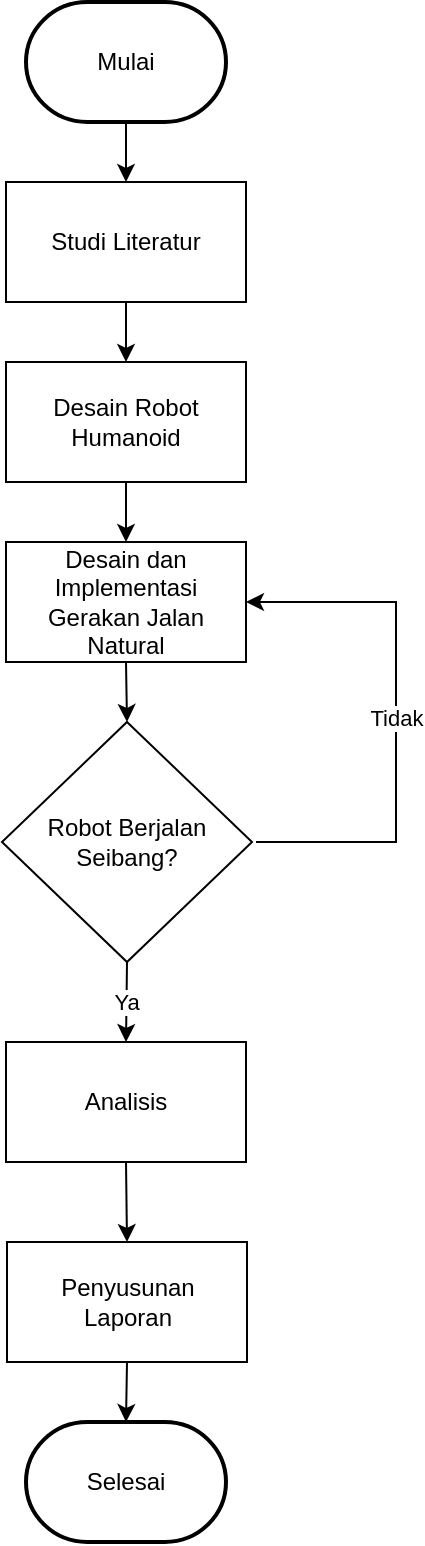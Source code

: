 <mxfile version="24.4.15" type="github">
  <diagram name="Page-1" id="2H1_gQXCr9Uo4q-PuIH_">
    <mxGraphModel dx="1658" dy="1038" grid="1" gridSize="10" guides="1" tooltips="1" connect="1" arrows="1" fold="1" page="1" pageScale="1" pageWidth="850" pageHeight="1100" math="0" shadow="0">
      <root>
        <mxCell id="0" />
        <mxCell id="1" parent="0" />
        <mxCell id="Pnmp3PNWO8i4rSFLhQv--1" value="Mulai" style="strokeWidth=2;html=1;shape=mxgraph.flowchart.terminator;whiteSpace=wrap;" vertex="1" parent="1">
          <mxGeometry x="375" y="40" width="100" height="60" as="geometry" />
        </mxCell>
        <mxCell id="Pnmp3PNWO8i4rSFLhQv--2" value="Studi Literatur" style="rounded=0;whiteSpace=wrap;html=1;" vertex="1" parent="1">
          <mxGeometry x="365" y="130" width="120" height="60" as="geometry" />
        </mxCell>
        <mxCell id="Pnmp3PNWO8i4rSFLhQv--3" value="Desain Robot Humanoid" style="rounded=0;whiteSpace=wrap;html=1;" vertex="1" parent="1">
          <mxGeometry x="365" y="220" width="120" height="60" as="geometry" />
        </mxCell>
        <mxCell id="Pnmp3PNWO8i4rSFLhQv--4" value="Desain dan Implementasi Gerakan Jalan Natural" style="rounded=0;whiteSpace=wrap;html=1;" vertex="1" parent="1">
          <mxGeometry x="365" y="310" width="120" height="60" as="geometry" />
        </mxCell>
        <mxCell id="Pnmp3PNWO8i4rSFLhQv--6" value="Robot Berjalan Seibang?" style="rhombus;whiteSpace=wrap;html=1;" vertex="1" parent="1">
          <mxGeometry x="363" y="400" width="125" height="120" as="geometry" />
        </mxCell>
        <mxCell id="Pnmp3PNWO8i4rSFLhQv--7" value="Analisis" style="rounded=0;whiteSpace=wrap;html=1;" vertex="1" parent="1">
          <mxGeometry x="365" y="560" width="120" height="60" as="geometry" />
        </mxCell>
        <mxCell id="Pnmp3PNWO8i4rSFLhQv--8" value="Tidak" style="endArrow=classic;html=1;rounded=0;entryX=1;entryY=0.5;entryDx=0;entryDy=0;" edge="1" parent="1" target="Pnmp3PNWO8i4rSFLhQv--4">
          <mxGeometry width="50" height="50" relative="1" as="geometry">
            <mxPoint x="490" y="460" as="sourcePoint" />
            <mxPoint x="540" y="410" as="targetPoint" />
            <Array as="points">
              <mxPoint x="560" y="460" />
              <mxPoint x="560" y="340" />
            </Array>
          </mxGeometry>
        </mxCell>
        <mxCell id="Pnmp3PNWO8i4rSFLhQv--9" value="Ya" style="endArrow=classic;html=1;rounded=0;entryX=0.5;entryY=0;entryDx=0;entryDy=0;exitX=0.5;exitY=1;exitDx=0;exitDy=0;" edge="1" parent="1" source="Pnmp3PNWO8i4rSFLhQv--6" target="Pnmp3PNWO8i4rSFLhQv--7">
          <mxGeometry width="50" height="50" relative="1" as="geometry">
            <mxPoint x="480" y="550" as="sourcePoint" />
            <mxPoint x="530" y="500" as="targetPoint" />
          </mxGeometry>
        </mxCell>
        <mxCell id="Pnmp3PNWO8i4rSFLhQv--10" value="" style="endArrow=classic;html=1;rounded=0;entryX=0.5;entryY=0;entryDx=0;entryDy=0;exitX=0.5;exitY=1;exitDx=0;exitDy=0;" edge="1" parent="1" source="Pnmp3PNWO8i4rSFLhQv--4" target="Pnmp3PNWO8i4rSFLhQv--6">
          <mxGeometry width="50" height="50" relative="1" as="geometry">
            <mxPoint x="436" y="530" as="sourcePoint" />
            <mxPoint x="435" y="570" as="targetPoint" />
          </mxGeometry>
        </mxCell>
        <mxCell id="Pnmp3PNWO8i4rSFLhQv--11" value="" style="endArrow=classic;html=1;rounded=0;exitX=0.5;exitY=1;exitDx=0;exitDy=0;entryX=0.5;entryY=0;entryDx=0;entryDy=0;" edge="1" parent="1" source="Pnmp3PNWO8i4rSFLhQv--3" target="Pnmp3PNWO8i4rSFLhQv--4">
          <mxGeometry width="50" height="50" relative="1" as="geometry">
            <mxPoint x="436" y="530" as="sourcePoint" />
            <mxPoint x="430" y="310" as="targetPoint" />
          </mxGeometry>
        </mxCell>
        <mxCell id="Pnmp3PNWO8i4rSFLhQv--12" value="" style="endArrow=classic;html=1;rounded=0;exitX=0.5;exitY=1;exitDx=0;exitDy=0;entryX=0.5;entryY=0;entryDx=0;entryDy=0;" edge="1" parent="1" source="Pnmp3PNWO8i4rSFLhQv--2" target="Pnmp3PNWO8i4rSFLhQv--3">
          <mxGeometry width="50" height="50" relative="1" as="geometry">
            <mxPoint x="435" y="290" as="sourcePoint" />
            <mxPoint x="435" y="320" as="targetPoint" />
          </mxGeometry>
        </mxCell>
        <mxCell id="Pnmp3PNWO8i4rSFLhQv--13" value="" style="endArrow=classic;html=1;rounded=0;exitX=0.5;exitY=1;exitDx=0;exitDy=0;exitPerimeter=0;" edge="1" parent="1" source="Pnmp3PNWO8i4rSFLhQv--1">
          <mxGeometry width="50" height="50" relative="1" as="geometry">
            <mxPoint x="435" y="200" as="sourcePoint" />
            <mxPoint x="425" y="130" as="targetPoint" />
          </mxGeometry>
        </mxCell>
        <mxCell id="Pnmp3PNWO8i4rSFLhQv--14" value="Penyusunan&lt;div&gt;Laporan&lt;/div&gt;" style="rounded=0;whiteSpace=wrap;html=1;" vertex="1" parent="1">
          <mxGeometry x="365.5" y="660" width="120" height="60" as="geometry" />
        </mxCell>
        <mxCell id="Pnmp3PNWO8i4rSFLhQv--15" value="" style="endArrow=classic;html=1;rounded=0;entryX=0.5;entryY=0;entryDx=0;entryDy=0;exitX=0.5;exitY=1;exitDx=0;exitDy=0;" edge="1" parent="1" source="Pnmp3PNWO8i4rSFLhQv--7" target="Pnmp3PNWO8i4rSFLhQv--14">
          <mxGeometry width="50" height="50" relative="1" as="geometry">
            <mxPoint x="436" y="530" as="sourcePoint" />
            <mxPoint x="435" y="570" as="targetPoint" />
          </mxGeometry>
        </mxCell>
        <mxCell id="Pnmp3PNWO8i4rSFLhQv--16" value="Selesai" style="strokeWidth=2;html=1;shape=mxgraph.flowchart.terminator;whiteSpace=wrap;" vertex="1" parent="1">
          <mxGeometry x="375" y="750" width="100" height="60" as="geometry" />
        </mxCell>
        <mxCell id="Pnmp3PNWO8i4rSFLhQv--17" value="" style="endArrow=classic;html=1;rounded=0;entryX=0.5;entryY=0;entryDx=0;entryDy=0;exitX=0.5;exitY=1;exitDx=0;exitDy=0;entryPerimeter=0;" edge="1" parent="1" source="Pnmp3PNWO8i4rSFLhQv--14" target="Pnmp3PNWO8i4rSFLhQv--16">
          <mxGeometry width="50" height="50" relative="1" as="geometry">
            <mxPoint x="435" y="630" as="sourcePoint" />
            <mxPoint x="436" y="670" as="targetPoint" />
          </mxGeometry>
        </mxCell>
      </root>
    </mxGraphModel>
  </diagram>
</mxfile>
